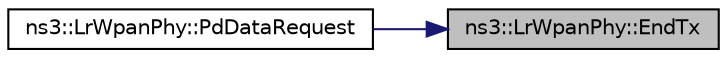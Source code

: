 digraph "ns3::LrWpanPhy::EndTx"
{
 // LATEX_PDF_SIZE
  edge [fontname="Helvetica",fontsize="10",labelfontname="Helvetica",labelfontsize="10"];
  node [fontname="Helvetica",fontsize="10",shape=record];
  rankdir="RL";
  Node1 [label="ns3::LrWpanPhy::EndTx",height=0.2,width=0.4,color="black", fillcolor="grey75", style="filled", fontcolor="black",tooltip="Finish the transmission of a frame."];
  Node1 -> Node2 [dir="back",color="midnightblue",fontsize="10",style="solid",fontname="Helvetica"];
  Node2 [label="ns3::LrWpanPhy::PdDataRequest",height=0.2,width=0.4,color="black", fillcolor="white", style="filled",URL="$classns3_1_1_lr_wpan_phy.html#a44d119b7c56658e97c99d9524e42f48f",tooltip="IEEE 802.15.4-2006 section 6.2.1.1 PD-DATA.request Request to transfer MPDU from MAC (transmitting)"];
}
